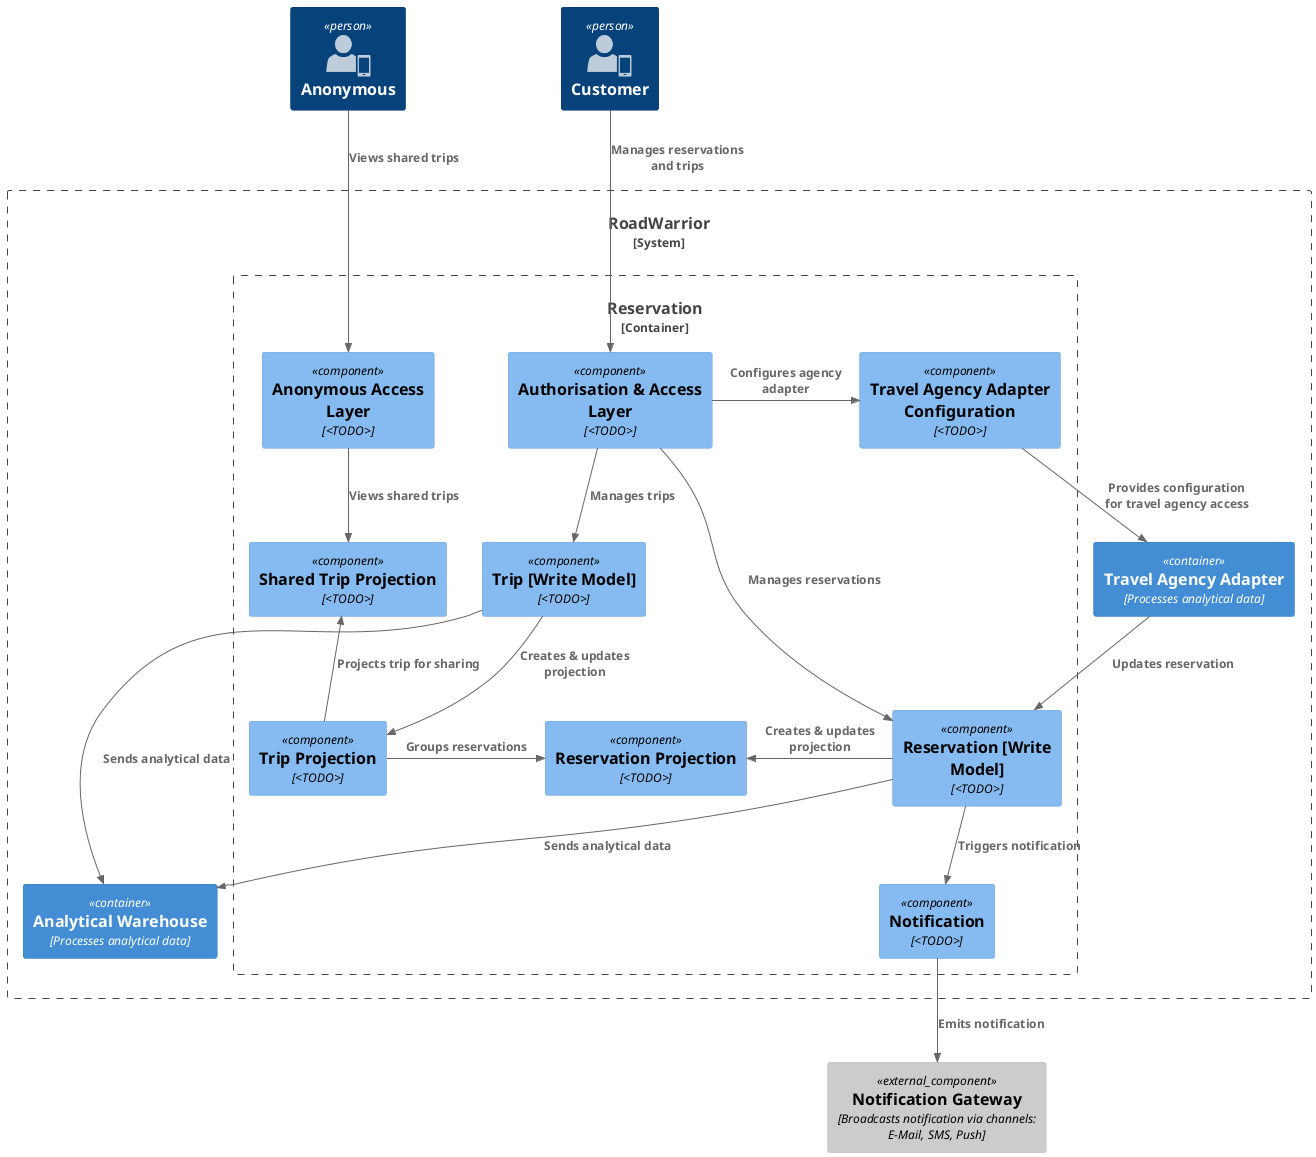@startuml
!include <c4/C4_Component.puml>
!include <office/Users/mobile_user.puml>

SHOW_PERSON_SPRITE("mobile_user")

Person(customer, "Customer")
Person(viewer, "Anonymous")

System_Boundary(roadwarrior, "RoadWarrior") {

    Container_Boundary(reservation_b, "Reservation") {
        Component(acl_customer, "Authorisation & Access Layer", "<TODO>")
        Component(acl_viewer, "Anonymous Access Layer", "<TODO>")

        Component(reservation_write, "Reservation [Write Model]", "<TODO>")
        Component(reservation_read, "Reservation Projection", "<TODO>")

        Component(trip_write, "Trip [Write Model]", "<TODO>")
        Component(trip_read, "Trip Projection", "<TODO>")
        Component(trip_sharing, "Shared Trip Projection", "<TODO>")

        Component(notification, "Notification", "<TODO>")

        Component(agencyAdapterConfiguration, "Travel Agency Adapter Configuration", "<TODO>")
    }

    Container(warehouse, "Analytical Warehouse", "Processes analytical data")
    Container(agencyAdapter, "Travel Agency Adapter", "Processes analytical data")
}

Component_Ext(notification_gateway, "Notification Gateway", "Broadcasts notification via channels: E-Mail, SMS, Push")

Rel_D(viewer, acl_viewer, "Views shared trips")
Rel_D(acl_viewer, trip_sharing, "Views shared trips")
Rel_U(trip_read, trip_sharing, "Projects trip for sharing")
Rel_R(trip_read, reservation_read, "Groups reservations")

Rel_D(customer, acl_customer, "Manages reservations and trips")
Rel_D(acl_customer, reservation_write, "Manages reservations")
Rel_L(reservation_write, reservation_read, "Creates & updates projection")

Rel(reservation_write, warehouse, "Sends analytical data")
Rel_R(trip_write, warehouse, "Sends analytical data")

Rel(reservation_write, notification, "Triggers notification")
Rel(notification, notification_gateway, "Emits notification")

Rel_D(acl_customer, trip_write, "Manages trips")
Rel_D(trip_write, trip_read, "Creates & updates projection")

Rel(agencyAdapter, reservation_write, "Updates reservation")
Rel(agencyAdapterConfiguration, agencyAdapter, "Provides configuration for travel agency access")

Rel_R(acl_customer, agencyAdapterConfiguration, "Configures agency adapter")
@enduml
